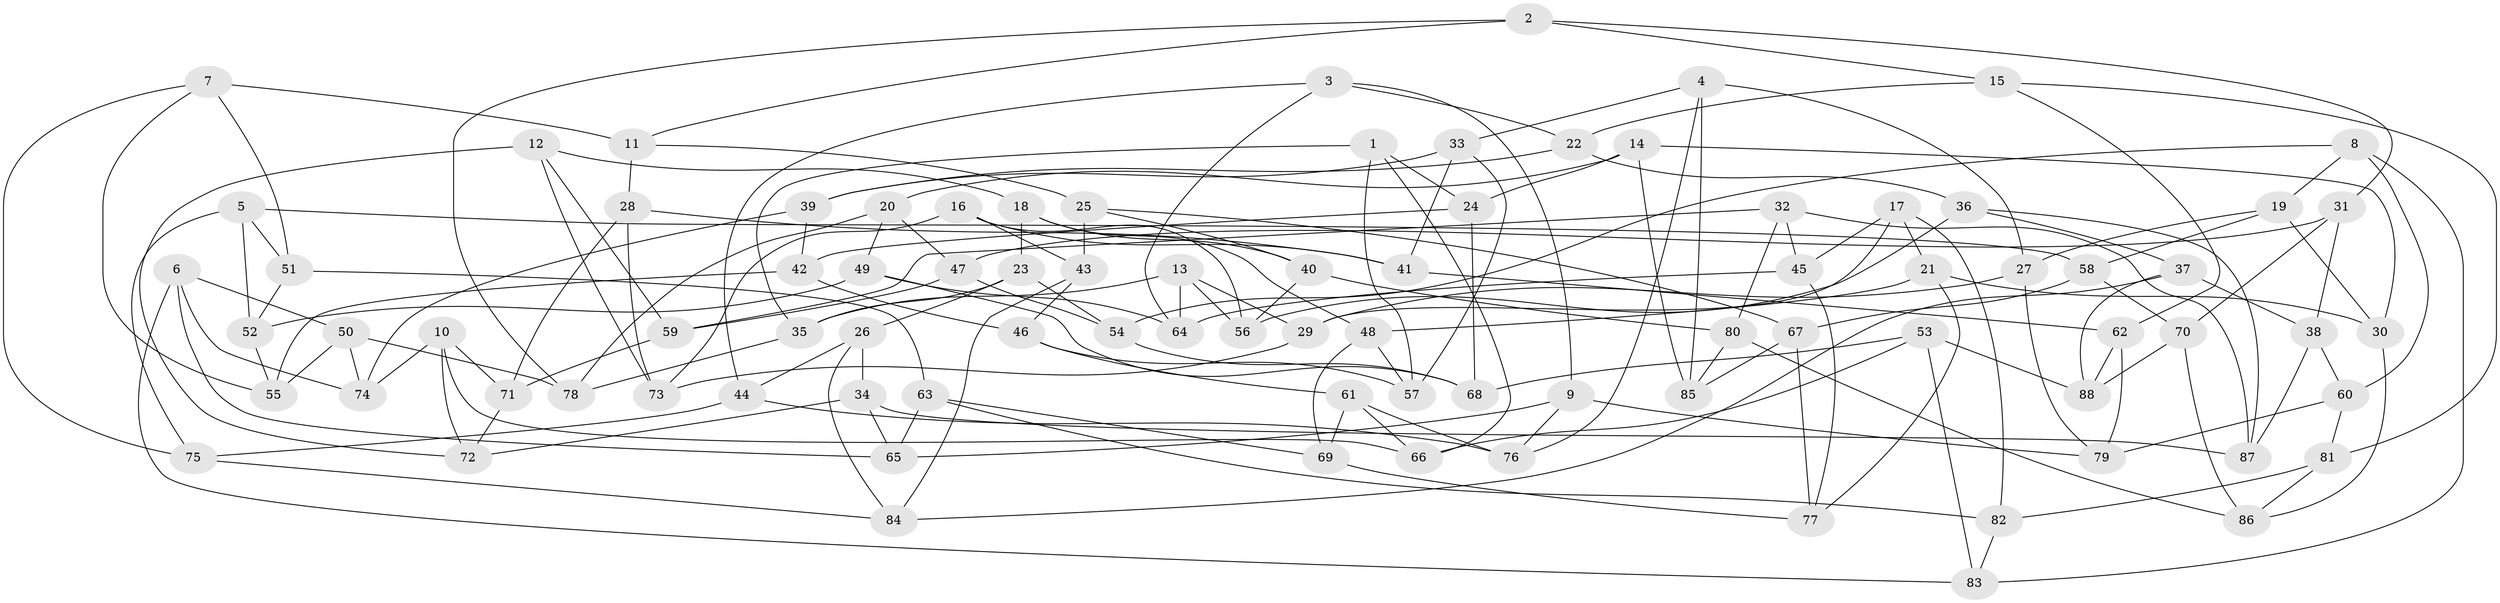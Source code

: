 // Generated by graph-tools (version 1.1) at 2025/50/03/09/25 03:50:48]
// undirected, 88 vertices, 176 edges
graph export_dot {
graph [start="1"]
  node [color=gray90,style=filled];
  1;
  2;
  3;
  4;
  5;
  6;
  7;
  8;
  9;
  10;
  11;
  12;
  13;
  14;
  15;
  16;
  17;
  18;
  19;
  20;
  21;
  22;
  23;
  24;
  25;
  26;
  27;
  28;
  29;
  30;
  31;
  32;
  33;
  34;
  35;
  36;
  37;
  38;
  39;
  40;
  41;
  42;
  43;
  44;
  45;
  46;
  47;
  48;
  49;
  50;
  51;
  52;
  53;
  54;
  55;
  56;
  57;
  58;
  59;
  60;
  61;
  62;
  63;
  64;
  65;
  66;
  67;
  68;
  69;
  70;
  71;
  72;
  73;
  74;
  75;
  76;
  77;
  78;
  79;
  80;
  81;
  82;
  83;
  84;
  85;
  86;
  87;
  88;
  1 -- 35;
  1 -- 57;
  1 -- 24;
  1 -- 66;
  2 -- 11;
  2 -- 15;
  2 -- 78;
  2 -- 31;
  3 -- 9;
  3 -- 22;
  3 -- 64;
  3 -- 44;
  4 -- 33;
  4 -- 27;
  4 -- 76;
  4 -- 85;
  5 -- 75;
  5 -- 51;
  5 -- 58;
  5 -- 52;
  6 -- 83;
  6 -- 50;
  6 -- 74;
  6 -- 65;
  7 -- 51;
  7 -- 75;
  7 -- 55;
  7 -- 11;
  8 -- 60;
  8 -- 54;
  8 -- 83;
  8 -- 19;
  9 -- 79;
  9 -- 76;
  9 -- 65;
  10 -- 66;
  10 -- 71;
  10 -- 72;
  10 -- 74;
  11 -- 25;
  11 -- 28;
  12 -- 73;
  12 -- 72;
  12 -- 59;
  12 -- 18;
  13 -- 64;
  13 -- 56;
  13 -- 35;
  13 -- 29;
  14 -- 85;
  14 -- 30;
  14 -- 20;
  14 -- 24;
  15 -- 81;
  15 -- 22;
  15 -- 62;
  16 -- 73;
  16 -- 56;
  16 -- 41;
  16 -- 43;
  17 -- 29;
  17 -- 82;
  17 -- 21;
  17 -- 45;
  18 -- 23;
  18 -- 40;
  18 -- 48;
  19 -- 58;
  19 -- 30;
  19 -- 27;
  20 -- 78;
  20 -- 47;
  20 -- 49;
  21 -- 30;
  21 -- 77;
  21 -- 48;
  22 -- 39;
  22 -- 36;
  23 -- 26;
  23 -- 54;
  23 -- 35;
  24 -- 42;
  24 -- 68;
  25 -- 40;
  25 -- 67;
  25 -- 43;
  26 -- 44;
  26 -- 84;
  26 -- 34;
  27 -- 79;
  27 -- 29;
  28 -- 41;
  28 -- 73;
  28 -- 71;
  29 -- 73;
  30 -- 86;
  31 -- 70;
  31 -- 47;
  31 -- 38;
  32 -- 45;
  32 -- 80;
  32 -- 87;
  32 -- 59;
  33 -- 41;
  33 -- 57;
  33 -- 39;
  34 -- 87;
  34 -- 65;
  34 -- 72;
  35 -- 78;
  36 -- 87;
  36 -- 37;
  36 -- 56;
  37 -- 84;
  37 -- 38;
  37 -- 88;
  38 -- 60;
  38 -- 87;
  39 -- 74;
  39 -- 42;
  40 -- 80;
  40 -- 56;
  41 -- 62;
  42 -- 46;
  42 -- 55;
  43 -- 46;
  43 -- 84;
  44 -- 76;
  44 -- 75;
  45 -- 64;
  45 -- 77;
  46 -- 61;
  46 -- 57;
  47 -- 59;
  47 -- 54;
  48 -- 57;
  48 -- 69;
  49 -- 64;
  49 -- 68;
  49 -- 52;
  50 -- 74;
  50 -- 78;
  50 -- 55;
  51 -- 52;
  51 -- 63;
  52 -- 55;
  53 -- 66;
  53 -- 68;
  53 -- 83;
  53 -- 88;
  54 -- 68;
  58 -- 70;
  58 -- 67;
  59 -- 71;
  60 -- 81;
  60 -- 79;
  61 -- 66;
  61 -- 76;
  61 -- 69;
  62 -- 88;
  62 -- 79;
  63 -- 65;
  63 -- 82;
  63 -- 69;
  67 -- 77;
  67 -- 85;
  69 -- 77;
  70 -- 88;
  70 -- 86;
  71 -- 72;
  75 -- 84;
  80 -- 85;
  80 -- 86;
  81 -- 86;
  81 -- 82;
  82 -- 83;
}
